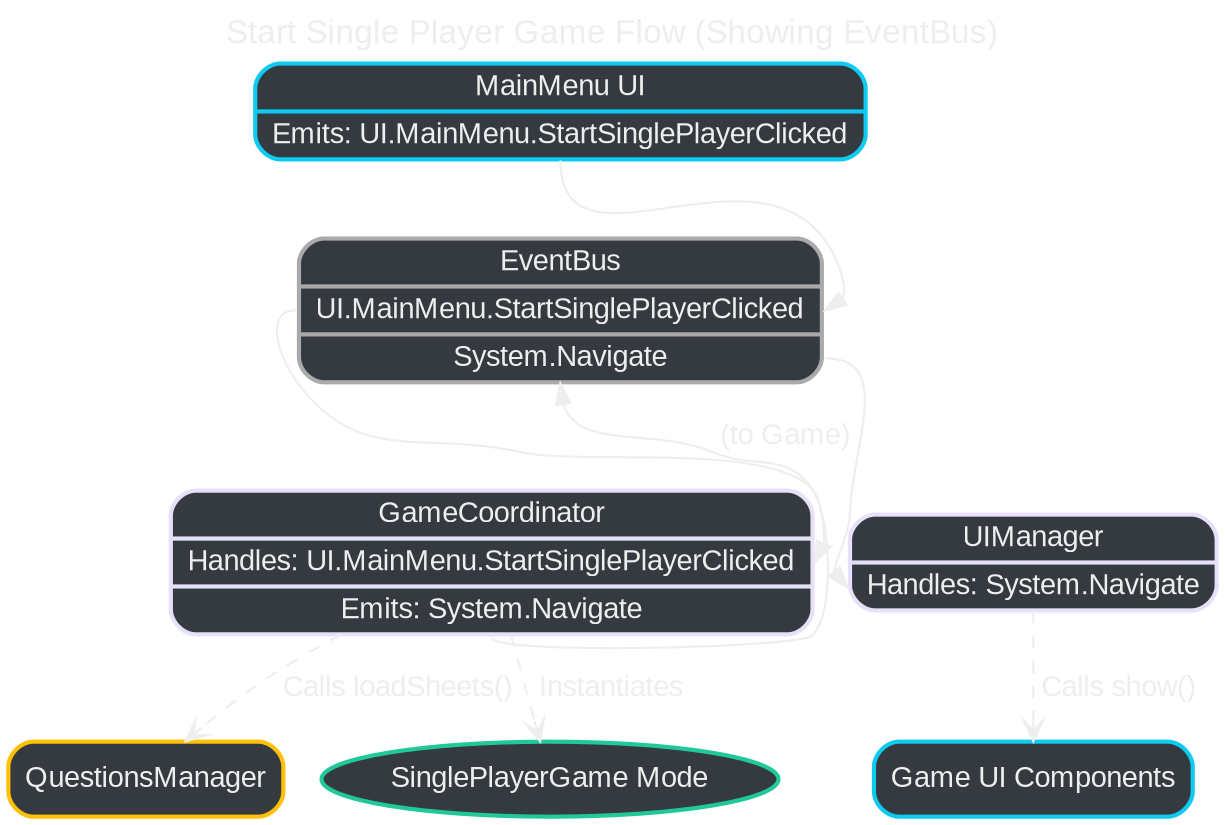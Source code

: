 digraph StartSPGame_WithBus {
    rankdir=TD;
    sep="0.6";
    overlap=false;
    bgcolor="transparent";
    fontname="Arial";
    node [shape=box, style="rounded,filled", fontcolor="#eeeeee", color="#eeeeee", fontname="Arial"];
    edge [fontcolor="#eeeeee", color="#eeeeee", fontname="Arial"];
    graph [label="Start Single Player Game Flow (Showing EventBus)", labelloc=t, fontsize=16, fontcolor="#eeeeee"];

    // Node Styles (Dark fill, specific border remains)
    MainMenuComponent [shape="record", fillcolor="#343a40", color="#0dcaf0", penwidth=2,
                       label="{ MainMenu UI | {<emits_ui> Emits: UI.MainMenu.StartSinglePlayerClicked} }"];
    GameCoordinator [shape="record", fillcolor="#343a40", color="#e6e0f8", penwidth=2,
                     label="{ GameCoordinator | {<handles_ui> Handles: UI.MainMenu.StartSinglePlayerClicked} | {<emits_nav> Emits: System.Navigate} }"];
    UIManager [shape="record", fillcolor="#343a40", color="#e6e0f8", penwidth=2,
               label="{ UIManager | {<handles_nav> Handles: System.Navigate} }"];
    QuestionsManager [label="QuestionsManager", fillcolor="#343a40", color="#ffc107", penwidth=2]; // Passive target
    SinglePlayerGame [label="SinglePlayerGame Mode", fillcolor="#343a40", color="#20c997", penwidth=2, shape=ellipse]; // Passive target
    GameUI [label="Game UI Components", fillcolor="#343a40", color="#0dcaf0", penwidth=2]; // Passive target

    // EventBus: Shows relevant UI and Navigation events
    EventBus [shape="record", fillcolor="#343a40", color="#aaaaaa", penwidth=2,
              label="{ EventBus | {<evUI> UI.MainMenu.StartSinglePlayerClicked} | {<evNav> System.Navigate} }"];

    // 1. User clicks 'Single Player' on Main Menu (Event)
    MainMenuComponent:emits_ui -> EventBus:evUI [label=""];

    // 2. GameCoordinator handles the request (Event)
    EventBus:evUI -> GameCoordinator:handles_ui [label=""];

    // 3. Coordinator prepares game (Direct Calls)
    GameCoordinator -> QuestionsManager [label=" Calls loadSheets()", style=dashed, arrowhead=open]; // Node-to-node, labeled
    GameCoordinator -> SinglePlayerGame [label=" Instantiates", style=dashed, arrowhead=open]; // Node-to-node, labeled

    // 4. Coordinator triggers navigation to game view (Event)
    GameCoordinator:emits_nav -> EventBus:evNav [label=" (to Game)"];

    // 5. UIManager handles navigation (Event)
    EventBus:evNav -> UIManager:handles_nav [label=""];

    // 6. UIManager shows the Game UI (Direct Call)
    UIManager -> GameUI [label=" Calls show()", style=dashed, arrowhead=open]; // Node-to-node, labeled
} 